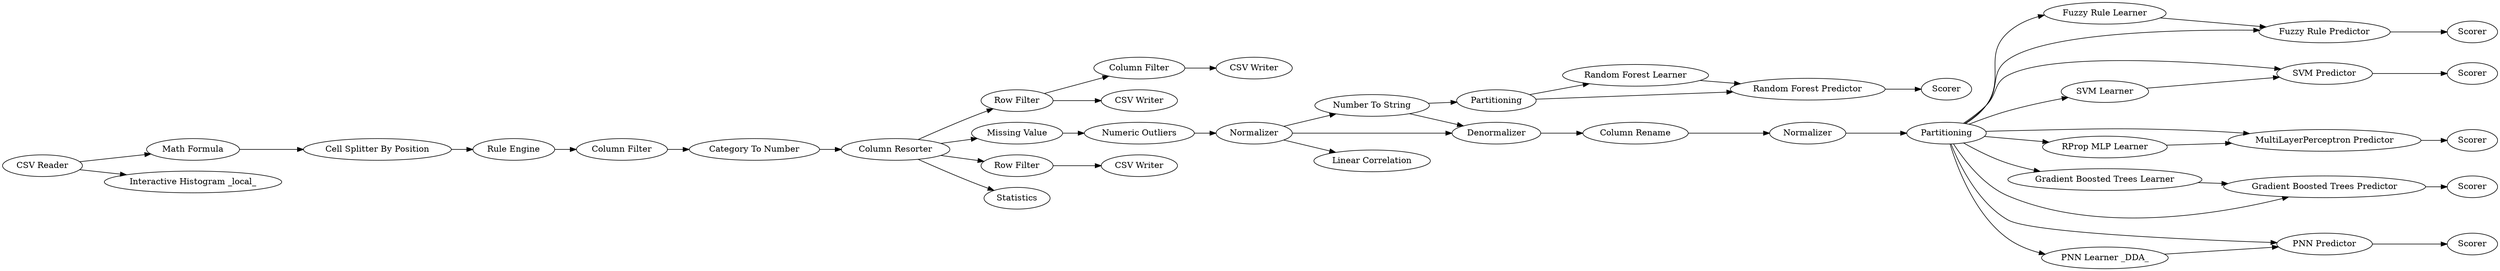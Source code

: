 digraph {
	41 -> 42
	20 -> 21
	4 -> 5
	29 -> 48
	29 -> 26
	29 -> 35
	42 -> 43
	29 -> 42
	29 -> 47
	6 -> 8
	21 -> 24
	26 -> 27
	1 -> 2
	11 -> 12
	25 -> 26
	23 -> 18
	29 -> 33
	29 -> 32
	8 -> 11
	33 -> 34
	17 -> 30
	48 -> 49
	23 -> 30
	13 -> 6
	15 -> 16
	1 -> 52
	5 -> 13
	6 -> 15
	18 -> 20
	47 -> 48
	28 -> 31
	35 -> 36
	36 -> 37
	6 -> 7
	29 -> 25
	6 -> 14
	29 -> 36
	7 -> 9
	17 -> 23
	32 -> 33
	31 -> 29
	8 -> 10
	3 -> 4
	17 -> 19
	29 -> 41
	30 -> 28
	2 -> 3
	18 -> 21
	16 -> 17
	27 [label=Scorer]
	7 [label="Row Filter"]
	9 [label="CSV Writer"]
	18 [label=Partitioning]
	21 [label="Random Forest Predictor"]
	26 [label="MultiLayerPerceptron Predictor"]
	8 [label="Row Filter"]
	32 [label="PNN Learner _DDA_"]
	17 [label=Normalizer]
	3 [label="Cell Splitter By Position"]
	19 [label="Linear Correlation"]
	24 [label=Scorer]
	49 [label=Scorer]
	41 [label="Fuzzy Rule Learner"]
	31 [label=Normalizer]
	6 [label="Column Resorter"]
	15 [label="Missing Value"]
	25 [label="RProp MLP Learner"]
	12 [label="CSV Writer"]
	10 [label="CSV Writer"]
	16 [label="Numeric Outliers"]
	48 [label="SVM Predictor"]
	1 [label="CSV Reader"]
	42 [label="Fuzzy Rule Predictor"]
	28 [label="Column Rename"]
	11 [label="Column Filter"]
	4 [label="Rule Engine"]
	23 [label="Number To String"]
	47 [label="SVM Learner"]
	14 [label=Statistics]
	5 [label="Column Filter"]
	13 [label="Category To Number"]
	20 [label="Random Forest Learner"]
	35 [label="Gradient Boosted Trees Learner"]
	34 [label=Scorer]
	43 [label=Scorer]
	29 [label=Partitioning]
	36 [label="Gradient Boosted Trees Predictor"]
	52 [label="Interactive Histogram _local_"]
	33 [label="PNN Predictor"]
	30 [label=Denormalizer]
	2 [label="Math Formula"]
	37 [label=Scorer]
	rankdir=LR
}
